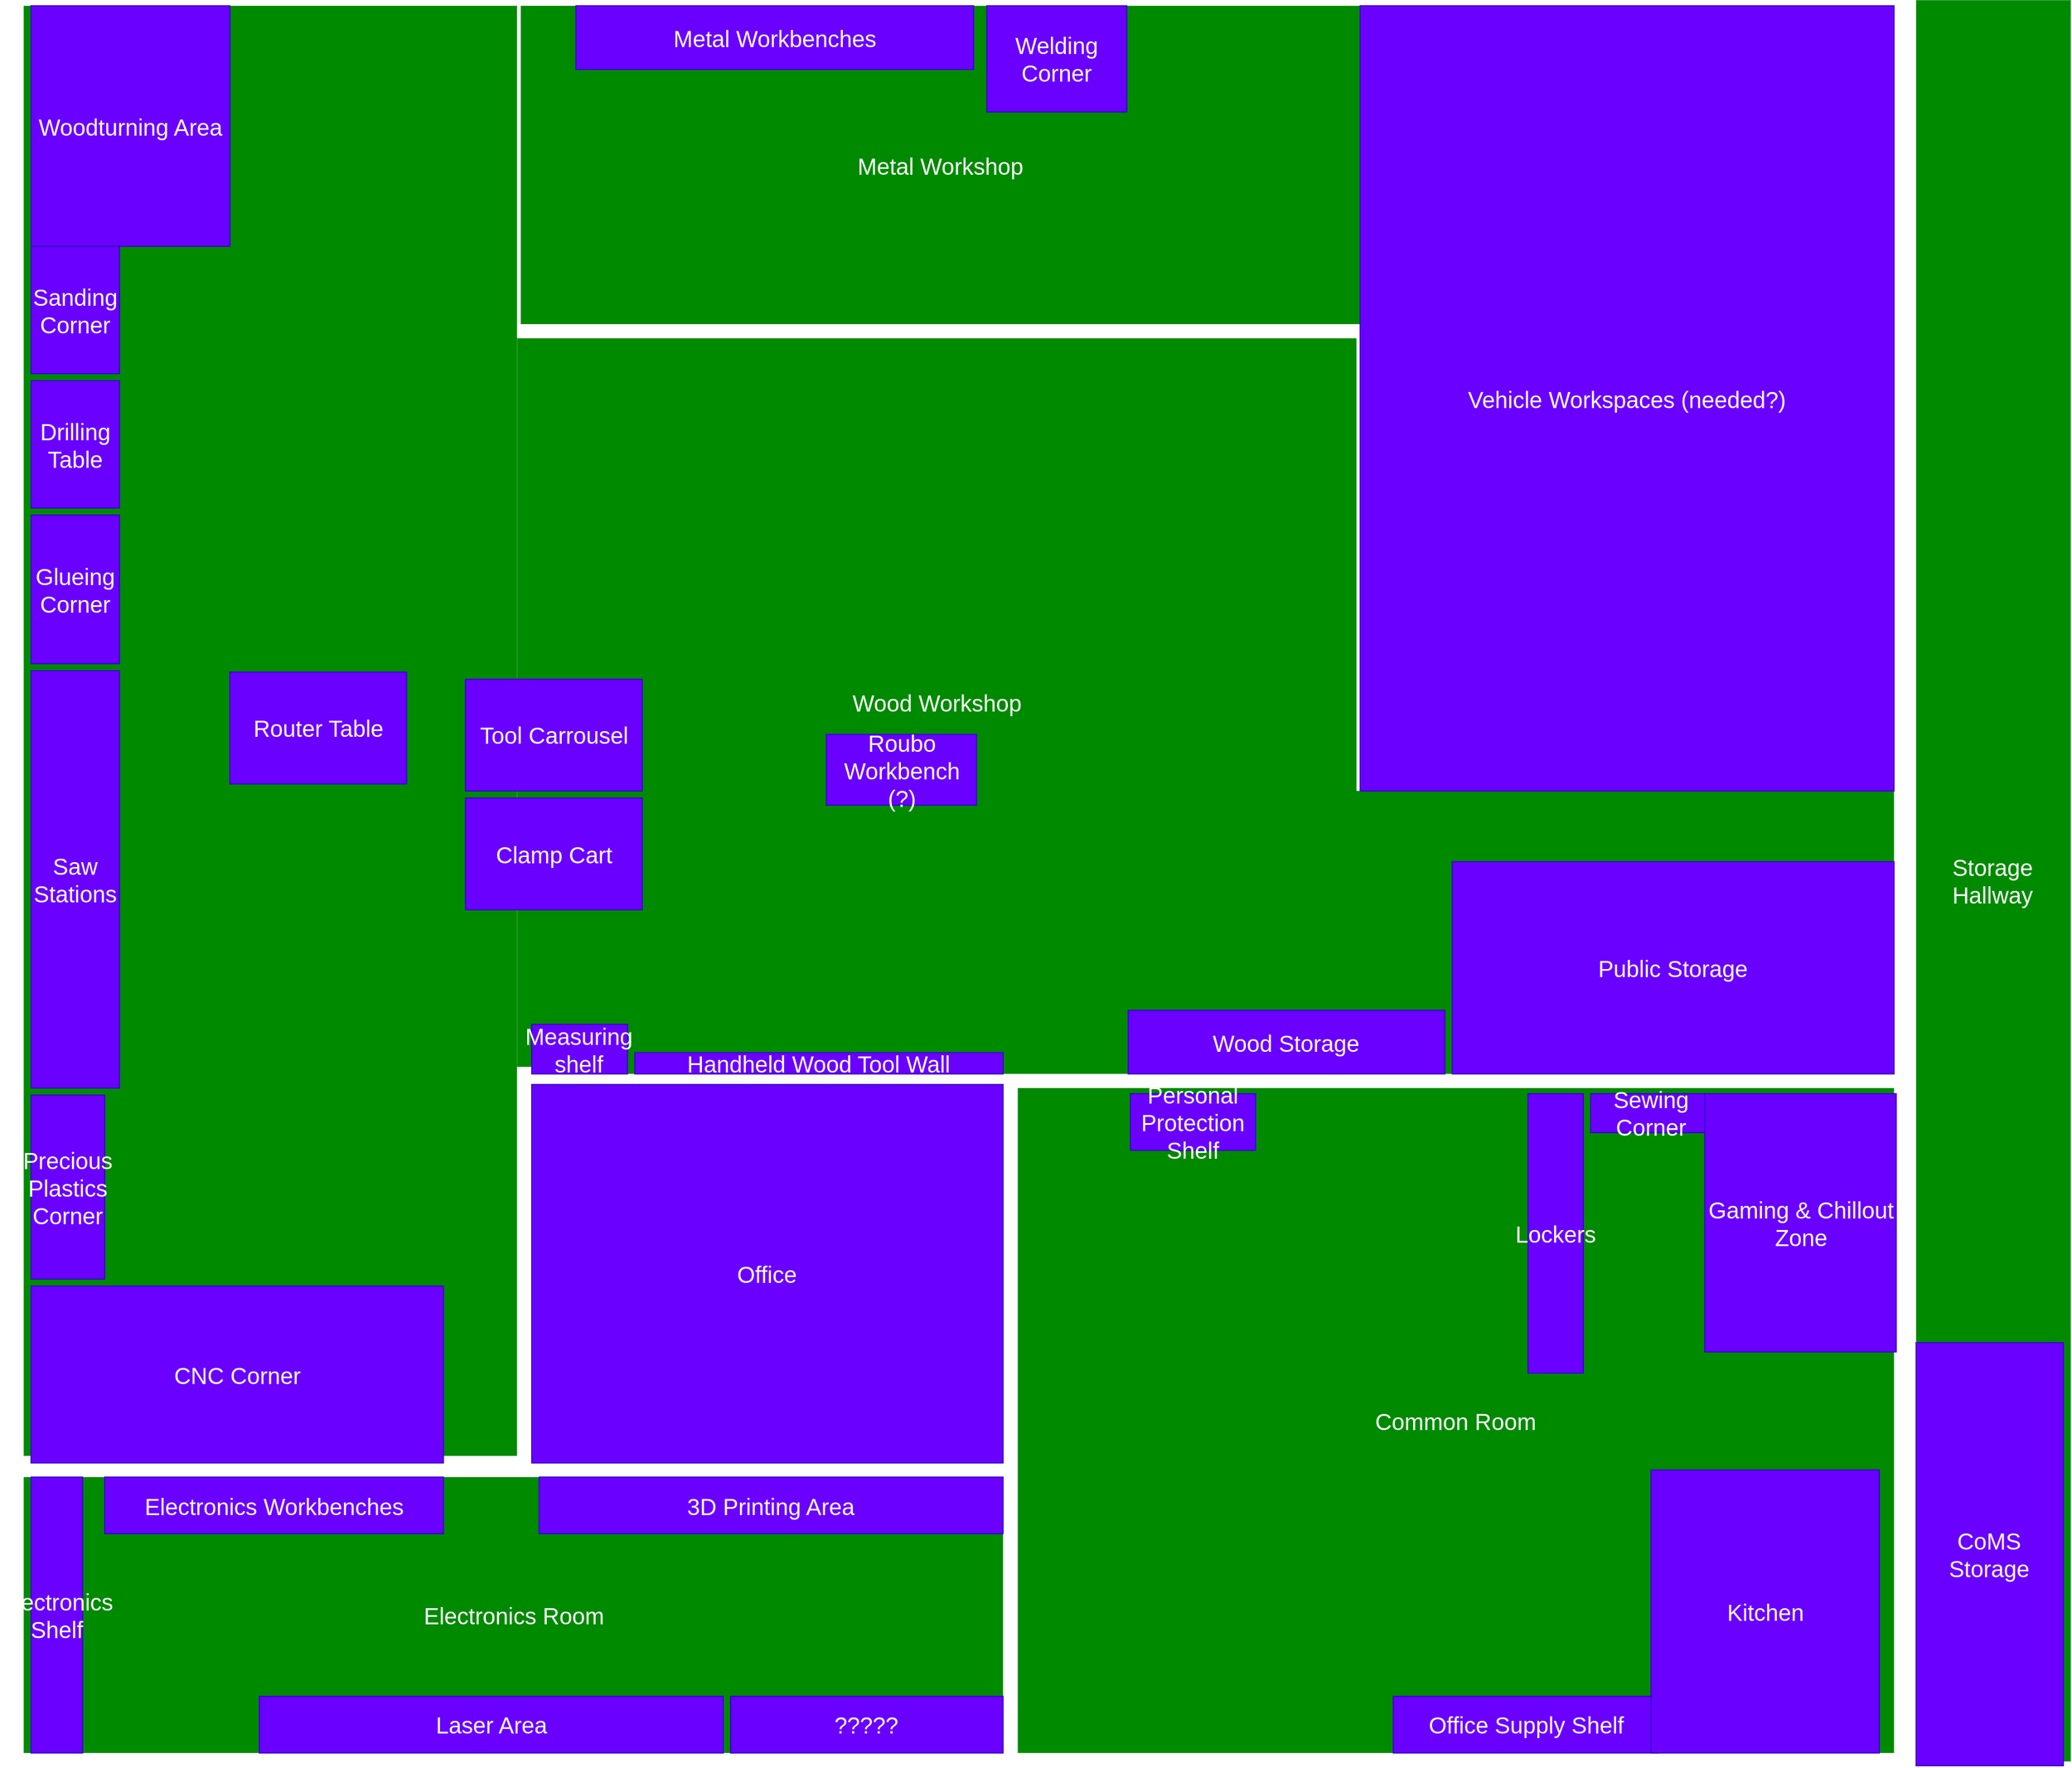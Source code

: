<mxfile version="14.8.5" type="github">
  <diagram id="Z9USFGTLJIX7_FAzGUqJ" name="Page-1">
    <mxGraphModel dx="6462" dy="3237" grid="0" gridSize="10" guides="1" tooltips="1" connect="1" arrows="1" fold="1" page="1" pageScale="1" pageWidth="827" pageHeight="1169" math="0" shadow="0">
      <root>
        <mxCell id="0" />
        <mxCell id="1" parent="0" />
        <mxCell id="dVGMr21RCzNyEH1sTANa-41" value="Metal Workshop" style="rounded=0;whiteSpace=wrap;html=1;fillColor=#008a00;fontColor=#ffffff;fontSize=20;strokeColor=none;" vertex="1" parent="1">
          <mxGeometry x="-332.118" y="-1016.934" width="730.049" height="276.898" as="geometry" />
        </mxCell>
        <mxCell id="dVGMr21RCzNyEH1sTANa-31" value="Storage Hallway" style="rounded=0;whiteSpace=wrap;html=1;fillColor=#008a00;fontColor=#ffffff;fontSize=20;strokeColor=none;" vertex="1" parent="1">
          <mxGeometry x="881.429" y="-1021.857" width="134.483" height="1532.17" as="geometry" />
        </mxCell>
        <mxCell id="dVGMr21RCzNyEH1sTANa-30" value="Common Room" style="rounded=0;whiteSpace=wrap;html=1;fillColor=#008a00;fontColor=#ffffff;fontSize=20;strokeColor=none;" vertex="1" parent="1">
          <mxGeometry x="100.148" y="-75.48" width="762.069" height="578.409" as="geometry" />
        </mxCell>
        <mxCell id="dVGMr21RCzNyEH1sTANa-29" value="Electronics Room" style="rounded=0;whiteSpace=wrap;html=1;fillColor=#008a00;fontColor=#ffffff;fontSize=20;strokeColor=none;" vertex="1" parent="1">
          <mxGeometry x="-764.384" y="262.951" width="851.724" height="239.978" as="geometry" />
        </mxCell>
        <mxCell id="dVGMr21RCzNyEH1sTANa-27" value="Woodturning Area" style="rounded=0;whiteSpace=wrap;html=1;fillColor=#008a00;fontColor=#ffffff;fontSize=20;strokeColor=none;" vertex="1" parent="1">
          <mxGeometry x="-258.473" y="-333.919" width="1120.69" height="246.132" as="geometry" />
        </mxCell>
        <mxCell id="dVGMr21RCzNyEH1sTANa-26" value="Wood Workshop" style="rounded=0;whiteSpace=wrap;html=1;fillColor=#008a00;fontColor=#ffffff;fontSize=20;strokeColor=none;" vertex="1" parent="1">
          <mxGeometry x="-335.32" y="-727.729" width="730.049" height="633.789" as="geometry" />
        </mxCell>
        <mxCell id="dVGMr21RCzNyEH1sTANa-25" value="" style="rounded=0;whiteSpace=wrap;html=1;fillColor=#008a00;fontColor=#ffffff;fontSize=20;strokeColor=none;" vertex="1" parent="1">
          <mxGeometry x="-764.384" y="-1016.934" width="429.064" height="1261.425" as="geometry" />
        </mxCell>
        <mxCell id="dVGMr21RCzNyEH1sTANa-2" value="Welding Corner" style="rounded=0;whiteSpace=wrap;html=1;fillColor=#6a00ff;strokeColor=#3700CC;fontColor=#ffffff;fontSize=20;" vertex="1" parent="1">
          <mxGeometry x="73.251" y="-1016.934" width="121.675" height="92.299" as="geometry" />
        </mxCell>
        <mxCell id="dVGMr21RCzNyEH1sTANa-3" value="CoMS Storage" style="rounded=0;whiteSpace=wrap;html=1;fillColor=#6a00ff;strokeColor=#3700CC;fontColor=#ffffff;fontSize=20;" vertex="1" parent="1">
          <mxGeometry x="881.429" y="146.038" width="128.079" height="367.967" as="geometry" />
        </mxCell>
        <mxCell id="dVGMr21RCzNyEH1sTANa-4" value="Public Storage" style="rounded=0;whiteSpace=wrap;html=1;fillColor=#6a00ff;strokeColor=#3700CC;fontColor=#ffffff;fontSize=20;" vertex="1" parent="1">
          <mxGeometry x="477.98" y="-272.386" width="384.236" height="184.599" as="geometry" />
        </mxCell>
        <mxCell id="dVGMr21RCzNyEH1sTANa-5" value="Wood Storage" style="rounded=0;whiteSpace=wrap;html=1;fillColor=#6a00ff;strokeColor=#3700CC;fontColor=#ffffff;fontSize=20;" vertex="1" parent="1">
          <mxGeometry x="196.207" y="-143.167" width="275.369" height="55.38" as="geometry" />
        </mxCell>
        <mxCell id="dVGMr21RCzNyEH1sTANa-6" value="Handheld Wood Tool Wall" style="rounded=0;whiteSpace=wrap;html=1;fillColor=#6a00ff;strokeColor=#3700CC;fontColor=#ffffff;fontSize=20;" vertex="1" parent="1">
          <mxGeometry x="-232.857" y="-106.247" width="320.197" height="18.46" as="geometry" />
        </mxCell>
        <mxCell id="dVGMr21RCzNyEH1sTANa-7" value="&lt;font style=&quot;font-size: 20px;&quot;&gt;Measuring shelf&lt;/font&gt;" style="rounded=0;whiteSpace=wrap;html=1;fillColor=#6a00ff;strokeColor=#3700CC;fontColor=#ffffff;fontSize=20;" vertex="1" parent="1">
          <mxGeometry x="-322.512" y="-130.86" width="83.251" height="43.073" as="geometry" />
        </mxCell>
        <mxCell id="dVGMr21RCzNyEH1sTANa-8" value="&lt;font style=&quot;font-size: 20px;&quot;&gt;Roubo Workbench (?)&lt;/font&gt;" style="rounded=0;whiteSpace=wrap;html=1;fillColor=#6a00ff;strokeColor=#3700CC;fontColor=#ffffff;fontSize=20;" vertex="1" parent="1">
          <mxGeometry x="-66.355" y="-383.145" width="130.64" height="61.533" as="geometry" />
        </mxCell>
        <mxCell id="dVGMr21RCzNyEH1sTANa-9" value="&lt;font style=&quot;font-size: 20px;&quot;&gt;CNC Corner&lt;/font&gt;" style="rounded=0;whiteSpace=wrap;html=1;fillColor=#6a00ff;strokeColor=#3700CC;fontColor=#ffffff;fontSize=20;" vertex="1" parent="1">
          <mxGeometry x="-757.98" y="96.812" width="358.621" height="153.832" as="geometry" />
        </mxCell>
        <mxCell id="dVGMr21RCzNyEH1sTANa-10" value="&lt;font style=&quot;font-size: 20px;&quot;&gt;Precious Plastics Corner&lt;/font&gt;" style="rounded=0;whiteSpace=wrap;html=1;fillColor=#6a00ff;strokeColor=#3700CC;fontColor=#ffffff;fontSize=20;" vertex="1" parent="1">
          <mxGeometry x="-757.98" y="-69.327" width="64.039" height="159.986" as="geometry" />
        </mxCell>
        <mxCell id="dVGMr21RCzNyEH1sTANa-11" value="&lt;font style=&quot;font-size: 20px;&quot;&gt;Office&lt;/font&gt;" style="rounded=0;whiteSpace=wrap;html=1;fillColor=#6a00ff;strokeColor=#3700CC;fontColor=#ffffff;fontSize=20;" vertex="1" parent="1">
          <mxGeometry x="-322.512" y="-78.557" width="409.852" height="329.201" as="geometry" />
        </mxCell>
        <mxCell id="dVGMr21RCzNyEH1sTANa-12" value="&lt;font style=&quot;font-size: 20px;&quot;&gt;3D Printing Area&lt;/font&gt;" style="rounded=0;whiteSpace=wrap;html=1;fillColor=#6a00ff;strokeColor=#3700CC;fontColor=#ffffff;fontSize=20;" vertex="1" parent="1">
          <mxGeometry x="-316.108" y="262.951" width="403.448" height="49.226" as="geometry" />
        </mxCell>
        <mxCell id="dVGMr21RCzNyEH1sTANa-13" value="&lt;font style=&quot;font-size: 20px;&quot;&gt;Laser Area&lt;/font&gt;" style="rounded=0;whiteSpace=wrap;html=1;fillColor=#6a00ff;strokeColor=#3700CC;fontColor=#ffffff;fontSize=20;" vertex="1" parent="1">
          <mxGeometry x="-559.458" y="453.703" width="403.448" height="49.226" as="geometry" />
        </mxCell>
        <mxCell id="dVGMr21RCzNyEH1sTANa-14" value="&lt;font style=&quot;font-size: 20px;&quot;&gt;Electronics Workbenches&lt;/font&gt;" style="rounded=0;whiteSpace=wrap;html=1;fillColor=#6a00ff;strokeColor=#3700CC;fontColor=#ffffff;fontSize=20;" vertex="1" parent="1">
          <mxGeometry x="-693.941" y="262.951" width="294.581" height="49.226" as="geometry" />
        </mxCell>
        <mxCell id="dVGMr21RCzNyEH1sTANa-15" value="&lt;font style=&quot;font-size: 20px;&quot;&gt;Electronics Shelf&lt;/font&gt;" style="rounded=0;whiteSpace=wrap;html=1;fillColor=#6a00ff;strokeColor=#3700CC;fontColor=#ffffff;fontSize=20;" vertex="1" parent="1">
          <mxGeometry x="-757.98" y="262.951" width="44.828" height="239.978" as="geometry" />
        </mxCell>
        <mxCell id="dVGMr21RCzNyEH1sTANa-16" value="&lt;font style=&quot;font-size: 20px;&quot;&gt;?????&lt;/font&gt;" style="rounded=0;whiteSpace=wrap;html=1;fillColor=#6a00ff;strokeColor=#3700CC;fontColor=#ffffff;fontSize=20;" vertex="1" parent="1">
          <mxGeometry x="-149.606" y="453.703" width="236.946" height="49.226" as="geometry" />
        </mxCell>
        <mxCell id="dVGMr21RCzNyEH1sTANa-17" value="Office Supply Shelf" style="rounded=0;whiteSpace=wrap;html=1;fillColor=#6a00ff;strokeColor=#3700CC;fontColor=#ffffff;fontSize=20;" vertex="1" parent="1">
          <mxGeometry x="426.749" y="453.703" width="230.542" height="49.226" as="geometry" />
        </mxCell>
        <mxCell id="dVGMr21RCzNyEH1sTANa-18" value="Personal Protection Shelf" style="rounded=0;whiteSpace=wrap;html=1;fillColor=#6a00ff;strokeColor=#3700CC;fontColor=#ffffff;fontSize=20;" vertex="1" parent="1">
          <mxGeometry x="198.128" y="-70.558" width="108.867" height="49.226" as="geometry" />
        </mxCell>
        <mxCell id="dVGMr21RCzNyEH1sTANa-19" value="Lockers" style="rounded=0;whiteSpace=wrap;html=1;fillColor=#6a00ff;strokeColor=#3700CC;fontColor=#ffffff;fontSize=20;" vertex="1" parent="1">
          <mxGeometry x="543.941" y="-70.558" width="48.03" height="243.055" as="geometry" />
        </mxCell>
        <mxCell id="dVGMr21RCzNyEH1sTANa-20" value="Sewing Corner" style="rounded=0;whiteSpace=wrap;html=1;fillColor=#6a00ff;strokeColor=#3700CC;fontColor=#ffffff;fontSize=20;" vertex="1" parent="1">
          <mxGeometry x="598.374" y="-70.558" width="105.665" height="33.843" as="geometry" />
        </mxCell>
        <mxCell id="dVGMr21RCzNyEH1sTANa-21" value="Gaming &amp;amp; Chillout Zone" style="rounded=0;whiteSpace=wrap;html=1;fillColor=#6a00ff;strokeColor=#3700CC;fontColor=#ffffff;fontSize=20;" vertex="1" parent="1">
          <mxGeometry x="697.635" y="-70.558" width="166.502" height="224.595" as="geometry" />
        </mxCell>
        <mxCell id="dVGMr21RCzNyEH1sTANa-22" value="Kitchen" style="rounded=0;whiteSpace=wrap;html=1;fillColor=#6a00ff;strokeColor=#3700CC;fontColor=#ffffff;fontSize=20;" vertex="1" parent="1">
          <mxGeometry x="650.887" y="256.797" width="198.522" height="246.132" as="geometry" />
        </mxCell>
        <mxCell id="dVGMr21RCzNyEH1sTANa-23" value="Vehicle Workspaces (needed?)" style="rounded=0;whiteSpace=wrap;html=1;fillColor=#6a00ff;strokeColor=#3700CC;fontColor=#ffffff;fontSize=20;" vertex="1" parent="1">
          <mxGeometry x="397.931" y="-1016.934" width="464.286" height="683.015" as="geometry" />
        </mxCell>
        <mxCell id="dVGMr21RCzNyEH1sTANa-24" value="Woodturning Area" style="rounded=0;whiteSpace=wrap;html=1;fillColor=#6a00ff;strokeColor=#3700CC;fontColor=#ffffff;fontSize=20;" vertex="1" parent="1">
          <mxGeometry x="-757.98" y="-1016.934" width="172.906" height="209.212" as="geometry" />
        </mxCell>
        <mxCell id="dVGMr21RCzNyEH1sTANa-33" value="Sanding Corner" style="rounded=0;whiteSpace=wrap;html=1;fillColor=#6a00ff;strokeColor=#3700CC;fontColor=#ffffff;fontSize=20;" vertex="1" parent="1">
          <mxGeometry x="-757.98" y="-807.722" width="76.847" height="110.759" as="geometry" />
        </mxCell>
        <mxCell id="dVGMr21RCzNyEH1sTANa-34" value="Drilling Table" style="rounded=0;whiteSpace=wrap;html=1;fillColor=#6a00ff;strokeColor=#3700CC;fontColor=#ffffff;fontSize=20;" vertex="1" parent="1">
          <mxGeometry x="-757.98" y="-690.81" width="76.847" height="110.759" as="geometry" />
        </mxCell>
        <mxCell id="dVGMr21RCzNyEH1sTANa-35" value="Glueing Corner" style="rounded=0;whiteSpace=wrap;html=1;fillColor=#6a00ff;strokeColor=#3700CC;fontColor=#ffffff;fontSize=20;" vertex="1" parent="1">
          <mxGeometry x="-757.98" y="-573.897" width="76.847" height="129.219" as="geometry" />
        </mxCell>
        <mxCell id="dVGMr21RCzNyEH1sTANa-36" value="Saw Stations" style="rounded=0;whiteSpace=wrap;html=1;fillColor=#6a00ff;strokeColor=#3700CC;fontColor=#ffffff;fontSize=20;" vertex="1" parent="1">
          <mxGeometry x="-757.98" y="-438.525" width="76.847" height="363.044" as="geometry" />
        </mxCell>
        <mxCell id="dVGMr21RCzNyEH1sTANa-37" value="Router Table" style="rounded=0;whiteSpace=wrap;html=1;fillColor=#6a00ff;strokeColor=#3700CC;fontColor=#ffffff;fontSize=20;" vertex="1" parent="1">
          <mxGeometry x="-585.074" y="-437.294" width="153.695" height="97.222" as="geometry" />
        </mxCell>
        <mxCell id="dVGMr21RCzNyEH1sTANa-38" value="Tool Carrousel" style="rounded=0;whiteSpace=wrap;html=1;fillColor=#6a00ff;strokeColor=#3700CC;fontColor=#ffffff;fontSize=20;" vertex="1" parent="1">
          <mxGeometry x="-380.148" y="-431.141" width="153.695" height="97.222" as="geometry" />
        </mxCell>
        <mxCell id="dVGMr21RCzNyEH1sTANa-39" value="Clamp Cart" style="rounded=0;whiteSpace=wrap;html=1;fillColor=#6a00ff;strokeColor=#3700CC;fontColor=#ffffff;fontSize=20;" vertex="1" parent="1">
          <mxGeometry x="-380.148" y="-327.765" width="153.695" height="97.222" as="geometry" />
        </mxCell>
        <mxCell id="dVGMr21RCzNyEH1sTANa-40" value="Metal Workbenches" style="rounded=0;whiteSpace=wrap;html=1;fillColor=#6a00ff;strokeColor=#3700CC;fontColor=#ffffff;fontSize=20;" vertex="1" parent="1">
          <mxGeometry x="-284.089" y="-1016.934" width="345.813" height="55.38" as="geometry" />
        </mxCell>
      </root>
    </mxGraphModel>
  </diagram>
</mxfile>
